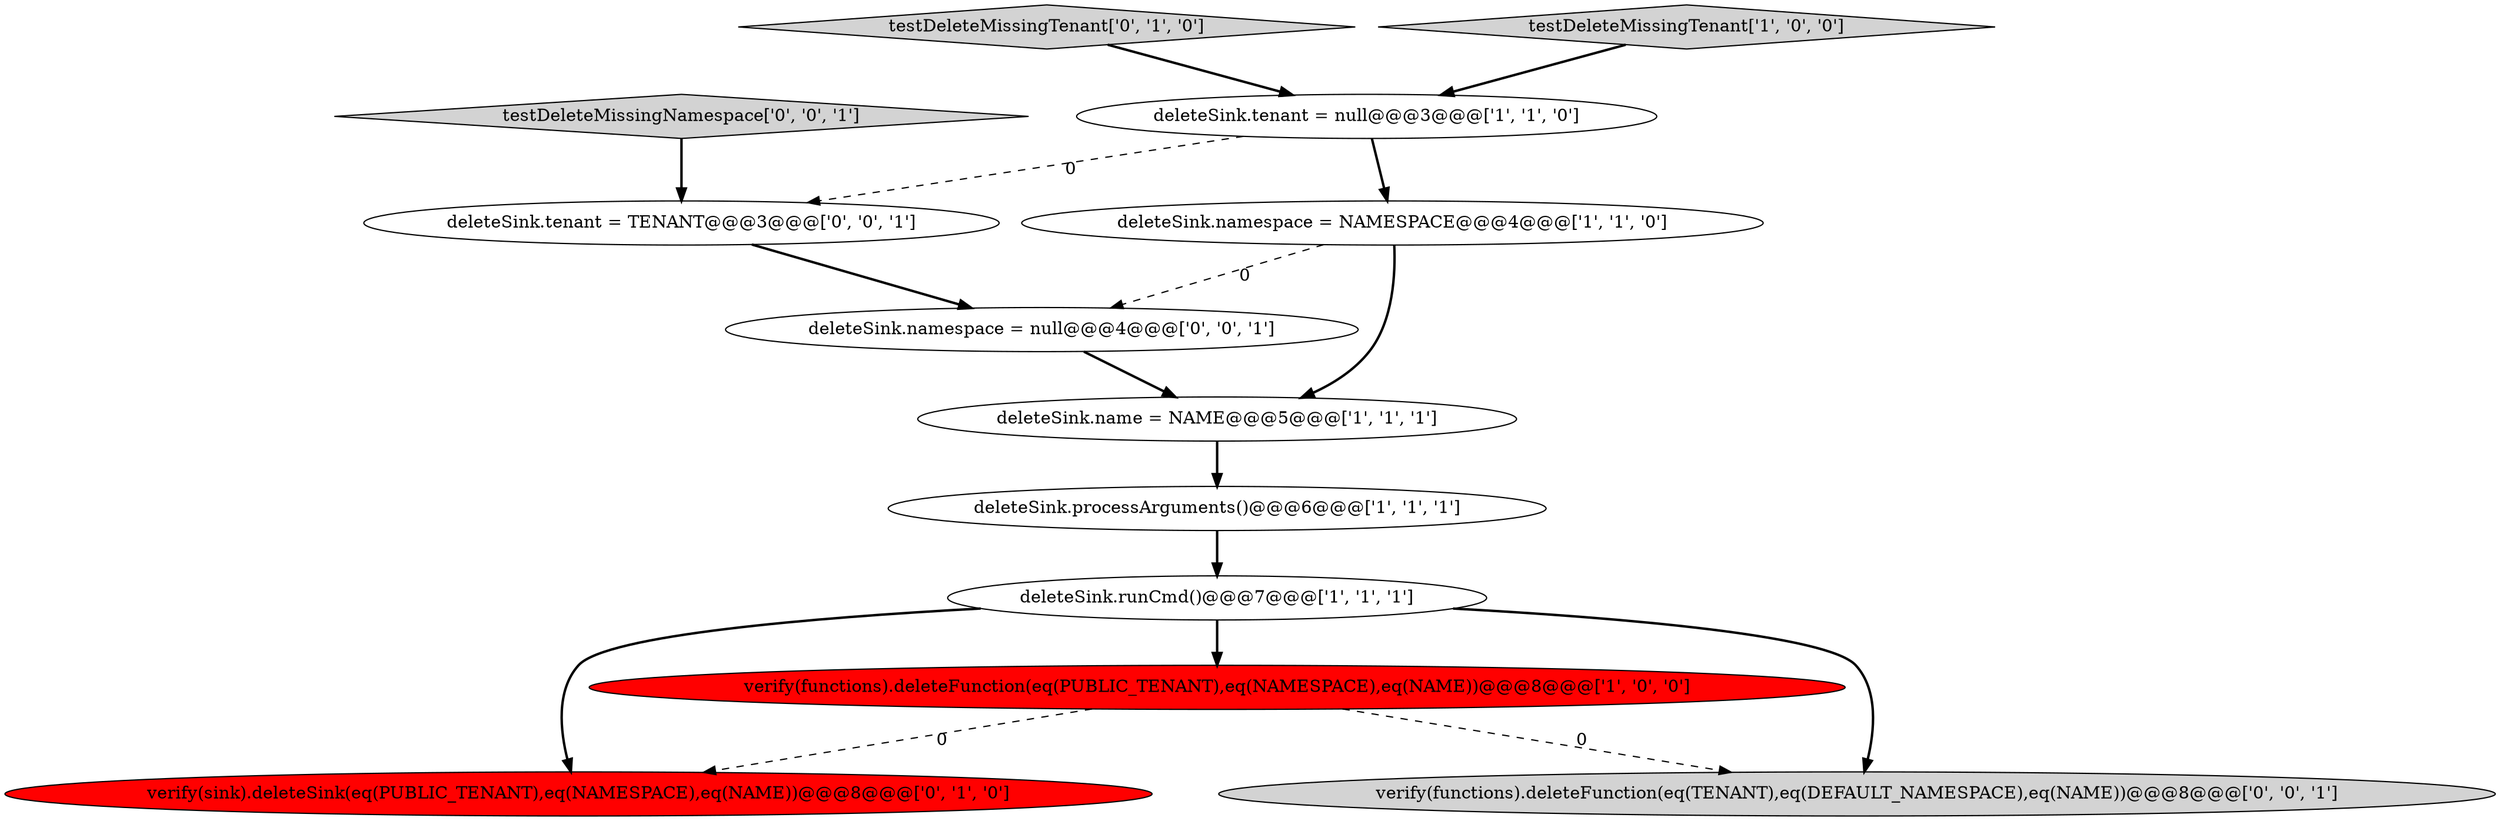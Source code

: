 digraph {
8 [style = filled, label = "verify(sink).deleteSink(eq(PUBLIC_TENANT),eq(NAMESPACE),eq(NAME))@@@8@@@['0', '1', '0']", fillcolor = red, shape = ellipse image = "AAA1AAABBB2BBB"];
5 [style = filled, label = "deleteSink.processArguments()@@@6@@@['1', '1', '1']", fillcolor = white, shape = ellipse image = "AAA0AAABBB1BBB"];
9 [style = filled, label = "testDeleteMissingNamespace['0', '0', '1']", fillcolor = lightgray, shape = diamond image = "AAA0AAABBB3BBB"];
10 [style = filled, label = "deleteSink.namespace = null@@@4@@@['0', '0', '1']", fillcolor = white, shape = ellipse image = "AAA0AAABBB3BBB"];
12 [style = filled, label = "deleteSink.tenant = TENANT@@@3@@@['0', '0', '1']", fillcolor = white, shape = ellipse image = "AAA0AAABBB3BBB"];
7 [style = filled, label = "testDeleteMissingTenant['0', '1', '0']", fillcolor = lightgray, shape = diamond image = "AAA0AAABBB2BBB"];
11 [style = filled, label = "verify(functions).deleteFunction(eq(TENANT),eq(DEFAULT_NAMESPACE),eq(NAME))@@@8@@@['0', '0', '1']", fillcolor = lightgray, shape = ellipse image = "AAA0AAABBB3BBB"];
2 [style = filled, label = "testDeleteMissingTenant['1', '0', '0']", fillcolor = lightgray, shape = diamond image = "AAA0AAABBB1BBB"];
1 [style = filled, label = "verify(functions).deleteFunction(eq(PUBLIC_TENANT),eq(NAMESPACE),eq(NAME))@@@8@@@['1', '0', '0']", fillcolor = red, shape = ellipse image = "AAA1AAABBB1BBB"];
0 [style = filled, label = "deleteSink.name = NAME@@@5@@@['1', '1', '1']", fillcolor = white, shape = ellipse image = "AAA0AAABBB1BBB"];
3 [style = filled, label = "deleteSink.namespace = NAMESPACE@@@4@@@['1', '1', '0']", fillcolor = white, shape = ellipse image = "AAA0AAABBB1BBB"];
4 [style = filled, label = "deleteSink.runCmd()@@@7@@@['1', '1', '1']", fillcolor = white, shape = ellipse image = "AAA0AAABBB1BBB"];
6 [style = filled, label = "deleteSink.tenant = null@@@3@@@['1', '1', '0']", fillcolor = white, shape = ellipse image = "AAA0AAABBB1BBB"];
3->0 [style = bold, label=""];
6->3 [style = bold, label=""];
4->8 [style = bold, label=""];
10->0 [style = bold, label=""];
4->1 [style = bold, label=""];
12->10 [style = bold, label=""];
9->12 [style = bold, label=""];
1->8 [style = dashed, label="0"];
3->10 [style = dashed, label="0"];
4->11 [style = bold, label=""];
1->11 [style = dashed, label="0"];
2->6 [style = bold, label=""];
5->4 [style = bold, label=""];
7->6 [style = bold, label=""];
0->5 [style = bold, label=""];
6->12 [style = dashed, label="0"];
}

